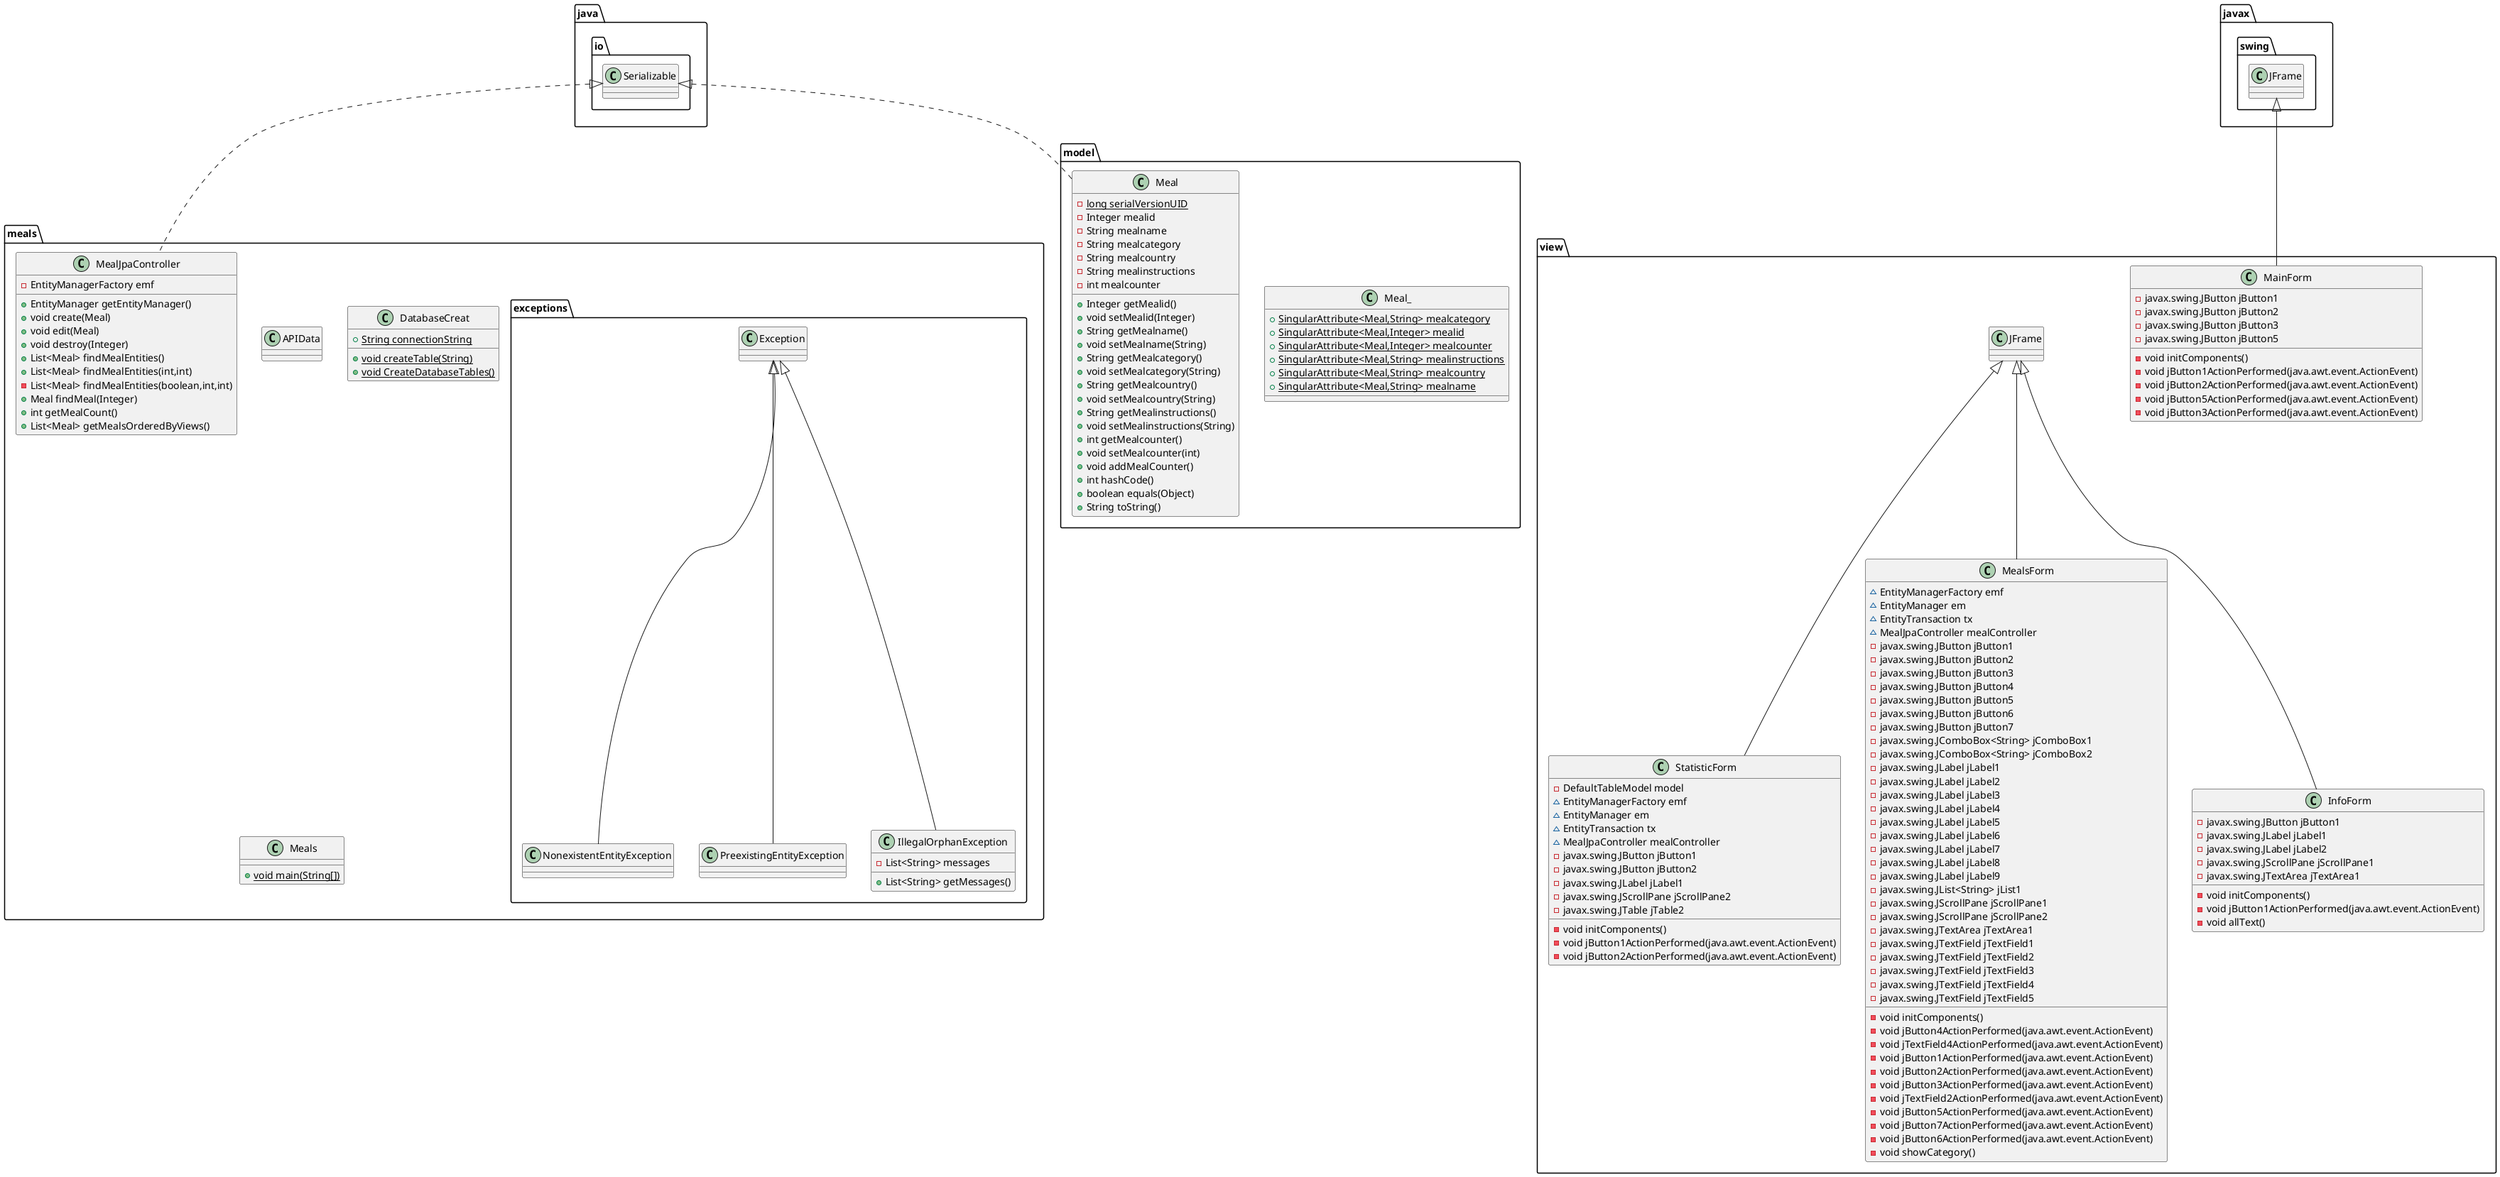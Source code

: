 @startuml
class meals.MealJpaController {
- EntityManagerFactory emf
+ EntityManager getEntityManager()
+ void create(Meal)
+ void edit(Meal)
+ void destroy(Integer)
+ List<Meal> findMealEntities()
+ List<Meal> findMealEntities(int,int)
- List<Meal> findMealEntities(boolean,int,int)
+ Meal findMeal(Integer)
+ int getMealCount()
+ List<Meal> getMealsOrderedByViews()
}
class view.StatisticForm {
- DefaultTableModel model
~ EntityManagerFactory emf
~ EntityManager em
~ EntityTransaction tx
~ MealJpaController mealController
- javax.swing.JButton jButton1
- javax.swing.JButton jButton2
- javax.swing.JLabel jLabel1
- javax.swing.JScrollPane jScrollPane2
- javax.swing.JTable jTable2
- void initComponents()
- void jButton1ActionPerformed(java.awt.event.ActionEvent)
- void jButton2ActionPerformed(java.awt.event.ActionEvent)
}
class model.Meal_ {
+ {static} SingularAttribute<Meal,String> mealcategory
+ {static} SingularAttribute<Meal,Integer> mealid
+ {static} SingularAttribute<Meal,Integer> mealcounter
+ {static} SingularAttribute<Meal,String> mealinstructions
+ {static} SingularAttribute<Meal,String> mealcountry
+ {static} SingularAttribute<Meal,String> mealname
}
class view.MainForm {
- javax.swing.JButton jButton1
- javax.swing.JButton jButton2
- javax.swing.JButton jButton3
- javax.swing.JButton jButton5
- void initComponents()
- void jButton1ActionPerformed(java.awt.event.ActionEvent)
- void jButton2ActionPerformed(java.awt.event.ActionEvent)
- void jButton5ActionPerformed(java.awt.event.ActionEvent)
- void jButton3ActionPerformed(java.awt.event.ActionEvent)
}
class meals.exceptions.NonexistentEntityException {
}
class meals.exceptions.PreexistingEntityException {
}
class meals.exceptions.IllegalOrphanException {
- List<String> messages
+ List<String> getMessages()
}
class meals.APIData {
}
class view.MealsForm {
~ EntityManagerFactory emf
~ EntityManager em
~ EntityTransaction tx
~ MealJpaController mealController
- javax.swing.JButton jButton1
- javax.swing.JButton jButton2
- javax.swing.JButton jButton3
- javax.swing.JButton jButton4
- javax.swing.JButton jButton5
- javax.swing.JButton jButton6
- javax.swing.JButton jButton7
- javax.swing.JComboBox<String> jComboBox1
- javax.swing.JComboBox<String> jComboBox2
- javax.swing.JLabel jLabel1
- javax.swing.JLabel jLabel2
- javax.swing.JLabel jLabel3
- javax.swing.JLabel jLabel4
- javax.swing.JLabel jLabel5
- javax.swing.JLabel jLabel6
- javax.swing.JLabel jLabel7
- javax.swing.JLabel jLabel8
- javax.swing.JLabel jLabel9
- javax.swing.JList<String> jList1
- javax.swing.JScrollPane jScrollPane1
- javax.swing.JScrollPane jScrollPane2
- javax.swing.JTextArea jTextArea1
- javax.swing.JTextField jTextField1
- javax.swing.JTextField jTextField2
- javax.swing.JTextField jTextField3
- javax.swing.JTextField jTextField4
- javax.swing.JTextField jTextField5
- void initComponents()
- void jButton4ActionPerformed(java.awt.event.ActionEvent)
- void jTextField4ActionPerformed(java.awt.event.ActionEvent)
- void jButton1ActionPerformed(java.awt.event.ActionEvent)
- void jButton2ActionPerformed(java.awt.event.ActionEvent)
- void jButton3ActionPerformed(java.awt.event.ActionEvent)
- void jTextField2ActionPerformed(java.awt.event.ActionEvent)
- void jButton5ActionPerformed(java.awt.event.ActionEvent)
- void jButton7ActionPerformed(java.awt.event.ActionEvent)
- void jButton6ActionPerformed(java.awt.event.ActionEvent)
- void showCategory()
}
class view.InfoForm {
- javax.swing.JButton jButton1
- javax.swing.JLabel jLabel1
- javax.swing.JLabel jLabel2
- javax.swing.JScrollPane jScrollPane1
- javax.swing.JTextArea jTextArea1
- void initComponents()
- void jButton1ActionPerformed(java.awt.event.ActionEvent)
- void allText()
}
class meals.DatabaseCreat {
+ {static} String connectionString
+ {static} void createTable(String)
+ {static} void CreateDatabaseTables()
}
class model.Meal {
- {static} long serialVersionUID
- Integer mealid
- String mealname
- String mealcategory
- String mealcountry
- String mealinstructions
- int mealcounter
+ Integer getMealid()
+ void setMealid(Integer)
+ String getMealname()
+ void setMealname(String)
+ String getMealcategory()
+ void setMealcategory(String)
+ String getMealcountry()
+ void setMealcountry(String)
+ String getMealinstructions()
+ void setMealinstructions(String)
+ int getMealcounter()
+ void setMealcounter(int)
+ void addMealCounter()
+ int hashCode()
+ boolean equals(Object)
+ String toString()
}
class meals.Meals {
+ {static} void main(String[])
}


java.io.Serializable <|.. meals.MealJpaController
view.JFrame <|-- view.StatisticForm
javax.swing.JFrame <|-- view.MainForm
meals.exceptions.Exception <|-- meals.exceptions.NonexistentEntityException
meals.exceptions.Exception <|-- meals.exceptions.PreexistingEntityException
meals.exceptions.Exception <|-- meals.exceptions.IllegalOrphanException
view.JFrame <|-- view.MealsForm
view.JFrame <|-- view.InfoForm
java.io.Serializable <|.. model.Meal
@enduml